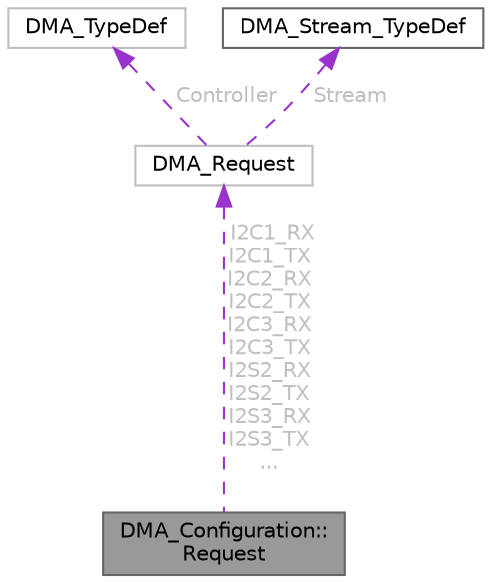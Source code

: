 digraph "DMA_Configuration::Request"
{
 // LATEX_PDF_SIZE
  bgcolor="transparent";
  edge [fontname=Helvetica,fontsize=10,labelfontname=Helvetica,labelfontsize=10];
  node [fontname=Helvetica,fontsize=10,shape=box,height=0.2,width=0.4];
  Node1 [id="Node000001",label="DMA_Configuration::\lRequest",height=0.2,width=0.4,color="gray40", fillcolor="grey60", style="filled", fontcolor="black",tooltip=" "];
  Node2 -> Node1 [id="edge7_Node000001_Node000002",dir="back",color="darkorchid3",style="dashed",tooltip=" ",label=" I2C1_RX\nI2C1_TX\nI2C2_RX\nI2C2_TX\nI2C3_RX\nI2C3_TX\nI2S2_RX\nI2S2_TX\nI2S3_RX\nI2S3_TX\n...",fontcolor="grey" ];
  Node2 [id="Node000002",label="DMA_Request",height=0.2,width=0.4,color="grey75", fillcolor="white", style="filled",URL="$struct_d_m_a___request.html",tooltip=" "];
  Node3 -> Node2 [id="edge8_Node000002_Node000003",dir="back",color="darkorchid3",style="dashed",tooltip=" ",label=" Controller",fontcolor="grey" ];
  Node3 [id="Node000003",label="DMA_TypeDef",height=0.2,width=0.4,color="grey75", fillcolor="white", style="filled",URL="$struct_d_m_a___type_def.html",tooltip=" "];
  Node4 -> Node2 [id="edge9_Node000002_Node000004",dir="back",color="darkorchid3",style="dashed",tooltip=" ",label=" Stream",fontcolor="grey" ];
  Node4 [id="Node000004",label="DMA_Stream_TypeDef",height=0.2,width=0.4,color="gray40", fillcolor="white", style="filled",URL="$struct_d_m_a___stream___type_def.html",tooltip="DMA Controller."];
}
